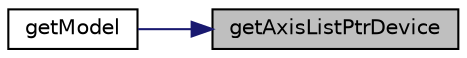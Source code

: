 digraph "getAxisListPtrDevice"
{
 // LATEX_PDF_SIZE
  edge [fontname="Helvetica",fontsize="10",labelfontname="Helvetica",labelfontsize="10"];
  node [fontname="Helvetica",fontsize="10",shape=record];
  rankdir="RL";
  Node1 [label="getAxisListPtrDevice",height=0.2,width=0.4,color="black", fillcolor="grey75", style="filled", fontcolor="black",tooltip="Pointer to axis list on device."];
  Node1 -> Node2 [dir="back",color="midnightblue",fontsize="10",style="solid",fontname="Helvetica"];
  Node2 [label="getModel",height=0.2,width=0.4,color="black", fillcolor="white", style="filled",URL="$classpFlow_1_1multiRotatingAxisMotion.html#ad154666086a654ab29cbb515fec9bf4e",tooltip="Retrun motion model at time t."];
}
